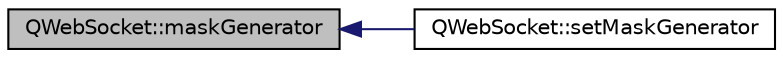 digraph "QWebSocket::maskGenerator"
{
  edge [fontname="Helvetica",fontsize="10",labelfontname="Helvetica",labelfontsize="10"];
  node [fontname="Helvetica",fontsize="10",shape=record];
  rankdir="LR";
  Node41 [label="QWebSocket::maskGenerator",height=0.2,width=0.4,color="black", fillcolor="grey75", style="filled", fontcolor="black"];
  Node41 -> Node42 [dir="back",color="midnightblue",fontsize="10",style="solid",fontname="Helvetica"];
  Node42 [label="QWebSocket::setMaskGenerator",height=0.2,width=0.4,color="black", fillcolor="white", style="filled",URL="$class_q_web_socket.html#a3f0e24c3101e75a42264aa527936573e"];
}
